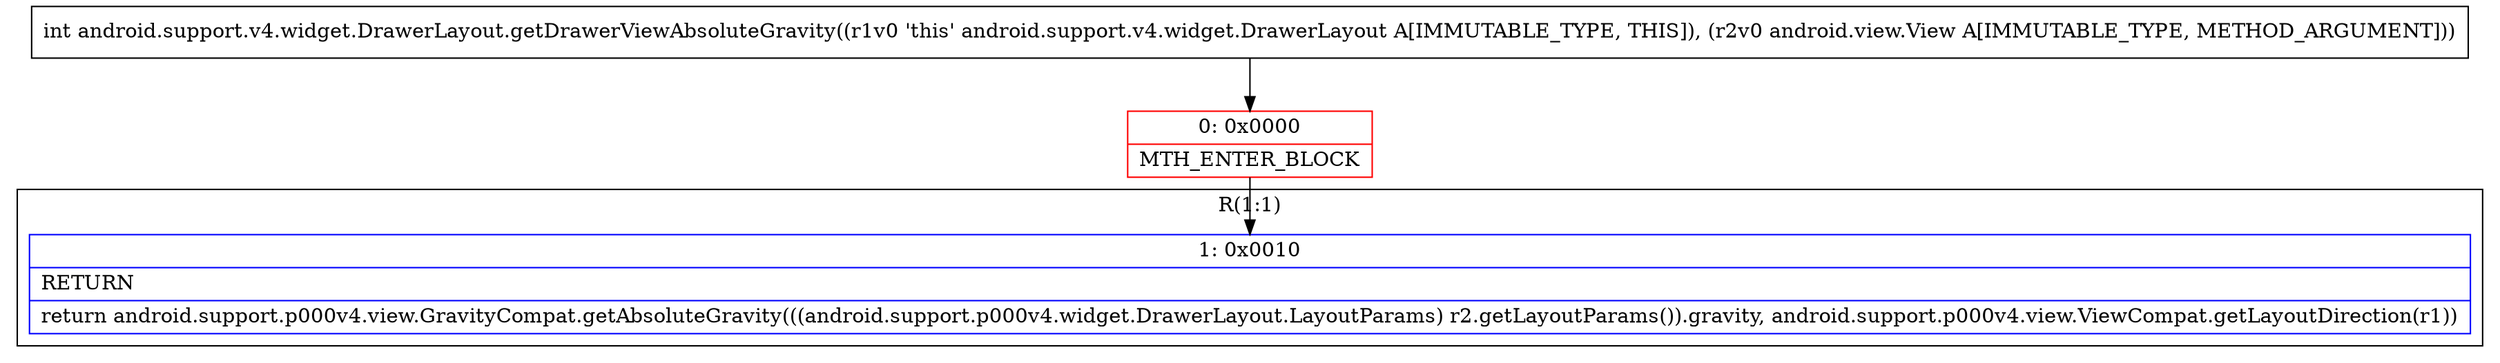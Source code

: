 digraph "CFG forandroid.support.v4.widget.DrawerLayout.getDrawerViewAbsoluteGravity(Landroid\/view\/View;)I" {
subgraph cluster_Region_28224155 {
label = "R(1:1)";
node [shape=record,color=blue];
Node_1 [shape=record,label="{1\:\ 0x0010|RETURN\l|return android.support.p000v4.view.GravityCompat.getAbsoluteGravity(((android.support.p000v4.widget.DrawerLayout.LayoutParams) r2.getLayoutParams()).gravity, android.support.p000v4.view.ViewCompat.getLayoutDirection(r1))\l}"];
}
Node_0 [shape=record,color=red,label="{0\:\ 0x0000|MTH_ENTER_BLOCK\l}"];
MethodNode[shape=record,label="{int android.support.v4.widget.DrawerLayout.getDrawerViewAbsoluteGravity((r1v0 'this' android.support.v4.widget.DrawerLayout A[IMMUTABLE_TYPE, THIS]), (r2v0 android.view.View A[IMMUTABLE_TYPE, METHOD_ARGUMENT])) }"];
MethodNode -> Node_0;
Node_0 -> Node_1;
}

